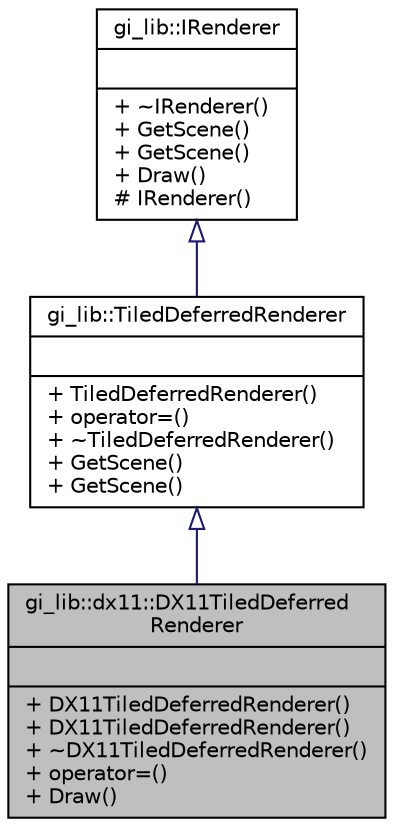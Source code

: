 digraph "gi_lib::dx11::DX11TiledDeferredRenderer"
{
  edge [fontname="Helvetica",fontsize="10",labelfontname="Helvetica",labelfontsize="10"];
  node [fontname="Helvetica",fontsize="10",shape=record];
  Node1 [label="{gi_lib::dx11::DX11TiledDeferred\lRenderer\n||+ DX11TiledDeferredRenderer()\l+ DX11TiledDeferredRenderer()\l+ ~DX11TiledDeferredRenderer()\l+ operator=()\l+ Draw()\l}",height=0.2,width=0.4,color="black", fillcolor="grey75", style="filled", fontcolor="black"];
  Node2 -> Node1 [dir="back",color="midnightblue",fontsize="10",style="solid",arrowtail="onormal",fontname="Helvetica"];
  Node2 [label="{gi_lib::TiledDeferredRenderer\n||+ TiledDeferredRenderer()\l+ operator=()\l+ ~TiledDeferredRenderer()\l+ GetScene()\l+ GetScene()\l}",height=0.2,width=0.4,color="black", fillcolor="white", style="filled",URL="$classgi__lib_1_1_tiled_deferred_renderer.html",tooltip="Deferred renderer with tiled lighting computation. "];
  Node3 -> Node2 [dir="back",color="midnightblue",fontsize="10",style="solid",arrowtail="onormal",fontname="Helvetica"];
  Node3 [label="{gi_lib::IRenderer\n||+ ~IRenderer()\l+ GetScene()\l+ GetScene()\l+ Draw()\l# IRenderer()\l}",height=0.2,width=0.4,color="black", fillcolor="white", style="filled",URL="$classgi__lib_1_1_i_renderer.html",tooltip="Base interface for renderers. "];
}
